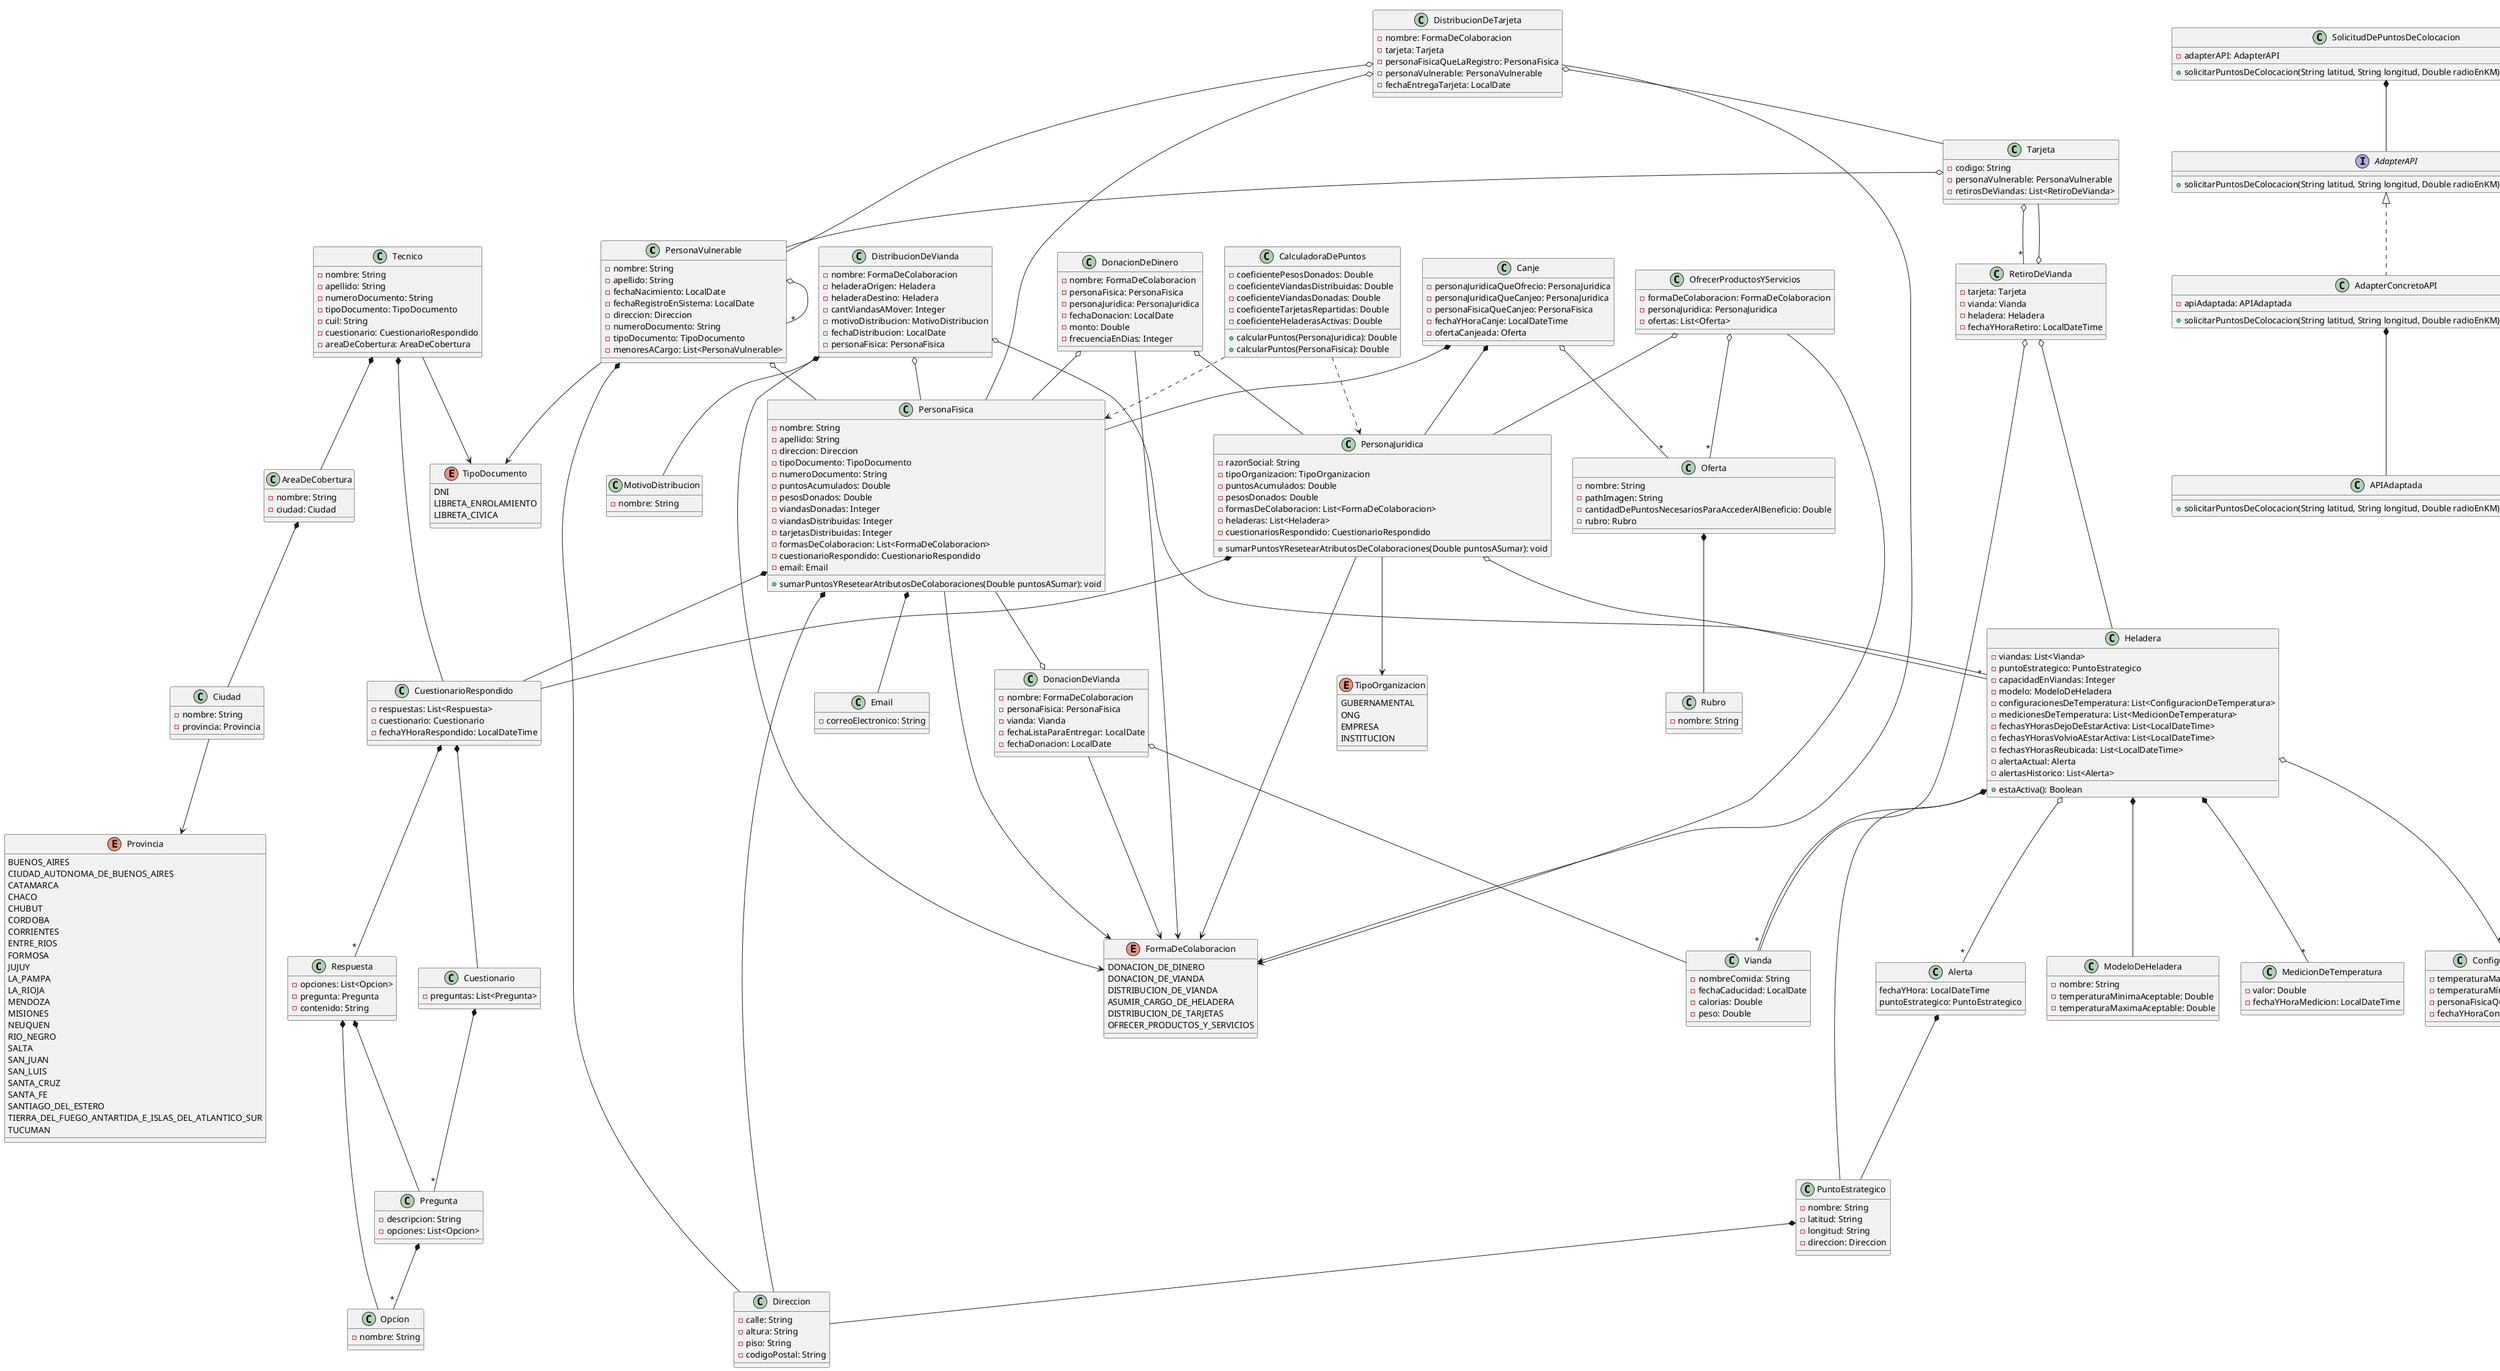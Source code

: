 @startuml

PersonaVulnerable --> TipoDocumento
Heladera *-- PuntoEstrategico
PuntoEstrategico *-- Direccion
Heladera o-- "*" Vianda
DonacionDeVianda o-- Vianda
PersonaFisica --o DonacionDeVianda
PersonaJuridica o-- "*" Heladera

PersonaFisica --> FormaDeColaboracion
PersonaJuridica --> FormaDeColaboracion
DonacionDeDinero --> FormaDeColaboracion
DistribucionDeVianda --> FormaDeColaboracion
DonacionDeVianda --> FormaDeColaboracion

PersonaFisica *-- CuestionarioRespondido
PersonaJuridica *-- CuestionarioRespondido
CuestionarioRespondido *-- Cuestionario
CuestionarioRespondido *-- "*" Respuesta
Cuestionario *-- "*" Pregunta
Respuesta *-- Pregunta
Respuesta *-- Opcion
Pregunta *-- "*" Opcion

PersonaFisica *-- Direccion

PersonaVulnerable *-- Direccion
PersonaVulnerable o-- "*" PersonaVulnerable

DonacionDeDinero o-- PersonaFisica
DonacionDeDinero o-- PersonaJuridica

DistribucionDeVianda o-- Heladera
DistribucionDeVianda *-- MotivoDistribucion
DistribucionDeVianda o-- PersonaFisica

PersonaJuridica --> TipoOrganizacion

PersonaFisica *-- Email

class PersonaFisica {
 -nombre: String
 -apellido: String
 -direccion: Direccion
 -tipoDocumento: TipoDocumento
 -numeroDocumento: String
 -puntosAcumulados: Double
 -pesosDonados: Double
 -viandasDonadas: Integer
 -viandasDistribuidas: Integer
 -tarjetasDistribuidas: Integer
 -formasDeColaboracion: List<FormaDeColaboracion>
 -cuestionarioRespondido: CuestionarioRespondido
 -email: Email
 +sumarPuntosYResetearAtributosDeColaboraciones(Double puntosASumar): void
}

class PersonaJuridica {
 -razonSocial: String
 -tipoOrganizacion: TipoOrganizacion
 -puntosAcumulados: Double
 -pesosDonados: Double
 -formasDeColaboracion: List<FormaDeColaboracion>
 -heladeras: List<Heladera>
 -cuestionariosRespondido: CuestionarioRespondido
 +sumarPuntosYResetearAtributosDeColaboraciones(Double puntosASumar): void
}

enum TipoOrganizacion {
 GUBERNAMENTAL
 ONG
 EMPRESA
 INSTITUCION
}

enum FormaDeColaboracion {
 DONACION_DE_DINERO
 DONACION_DE_VIANDA
 DISTRIBUCION_DE_VIANDA
 ASUMIR_CARGO_DE_HELADERA
 DISTRIBUCION_DE_TARJETAS
 OFRECER_PRODUCTOS_Y_SERVICIOS
}

class CuestionarioRespondido {
 -respuestas: List<Respuesta>
 -cuestionario: Cuestionario
 -fechaYHoraRespondido: LocalDateTime
}

class Cuestionario{
 -preguntas: List<Pregunta>
}

class Respuesta{
 -opciones: List<Opcion>
 -pregunta: Pregunta
 -contenido: String
}

class Pregunta{
 -descripcion: String
 -opciones: List<Opcion>
}

class Opcion{
 -nombre: String
}

class Email {
 -correoElectronico: String
}

class DonacionDeDinero{
 -nombre: FormaDeColaboracion
 -personaFisica: PersonaFisica
 -personaJuridica: PersonaJuridica
 -fechaDonacion: LocalDate
 -monto: Double
 -frecuenciaEnDias: Integer
}

class DistribucionDeVianda{
 -nombre: FormaDeColaboracion
 -heladeraOrigen: Heladera
 -heladeraDestino: Heladera
 -cantViandasAMover: Integer
 -motivoDistribucion: MotivoDistribucion
 -fechaDistribucion: LocalDate
 -personaFisica: PersonaFisica
}

class MotivoDistribucion{
 -nombre: String
}

class PersonaVulnerable {
 -nombre: String
 -apellido: String
 -fechaNacimiento: LocalDate
 -fechaRegistroEnSistema: LocalDate
 -direccion: Direccion
 -numeroDocumento: String
 -tipoDocumento: TipoDocumento
 -menoresACargo: List<PersonaVulnerable>
}

enum TipoDocumento{
 DNI
 LIBRETA_ENROLAMIENTO
 LIBRETA_CIVICA
}

class Direccion{
 -calle: String
 -altura: String
 -piso: String
 -codigoPostal: String
}

Heladera *-- ModeloDeHeladera
Heladera *-- "*" MedicionDeTemperatura
Heladera o-- "*" ConfiguracionDeTemperatura
Heladera o-- "*" Alerta
Alerta *-- PuntoEstrategico

class Heladera {
 -viandas: List<Vianda>
 -puntoEstrategico: PuntoEstrategico
 -capacidadEnViandas: Integer
 -modelo: ModeloDeHeladera
 -configuracionesDeTemperatura: List<ConfiguracionDeTemperatura>
 -medicionesDeTemperatura: List<MedicionDeTemperatura>
 -fechasYHorasDejoDeEstarActiva: List<LocalDateTime>
 -fechasYHorasVolvioAEstarActiva: List<LocalDateTime>
 -fechasYHorasReubicada: List<LocalDateTime>
 -alertaActual: Alerta
 -alertasHistorico: List<Alerta>
 +estaActiva(): Boolean
}

class PuntoEstrategico {
 -nombre: String
 -latitud: String
 -longitud: String
 -direccion: Direccion
}

class DonacionDeVianda {
 -nombre: FormaDeColaboracion
 -personaFisica: PersonaFisica
 -vianda: Vianda
 -fechaListaParaEntregar: LocalDate
 -fechaDonacion: LocalDate
}

class Vianda {
 -nombreComida: String
 -fechaCaducidad: LocalDate
 -calorias: Double
 -peso: Double
}

DistribucionDeTarjeta --> FormaDeColaboracion
DistribucionDeTarjeta o-- Tarjeta
DistribucionDeTarjeta o-- PersonaFisica
DistribucionDeTarjeta o-- PersonaVulnerable
PersonaVulnerable o-- PersonaFisica

class DistribucionDeTarjeta {
 -nombre: FormaDeColaboracion
 -tarjeta: Tarjeta
 -personaFisicaQueLaRegistro: PersonaFisica
 -personaVulnerable: PersonaVulnerable
 -fechaEntregaTarjeta: LocalDate
}


Tarjeta o-- PersonaVulnerable
Tarjeta o-- "*" RetiroDeVianda

class Tarjeta {
 -codigo: String
 -personaVulnerable: PersonaVulnerable
 -retirosDeViandas: List<RetiroDeVianda>
}

RetiroDeVianda o-- Tarjeta
RetiroDeVianda o-- Vianda
RetiroDeVianda o-- Heladera

class RetiroDeVianda {
 -tarjeta: Tarjeta
 -vianda: Vianda
 -heladera: Heladera
 -fechaYHoraRetiro: LocalDateTime
}

class ConfiguracionDeTemperatura {
 -temperaturaMaximaConfigurada: Double
 -temperaturaMínimaConfigurada: Double
 -personaFisicaQueLaConfiguro: PersonaFisica
 -fechaYHoraConfiguracion: LocalDateTime
}

class ModeloDeHeladera{
 -nombre: String
 -temperaturaMinimaAceptable: Double
 -temperaturaMaximaAceptable: Double
}

class MedicionDeTemperatura{
 -valor: Double
 -fechaYHoraMedicion: LocalDateTime
}

class Alerta{
    fechaYHora: LocalDateTime
    puntoEstrategico: PuntoEstrategico
}

Tecnico --> TipoDocumento
Tecnico *-- CuestionarioRespondido
Tecnico *-- AreaDeCobertura
AreaDeCobertura *-- Ciudad
Ciudad --> Provincia

class Tecnico{
 -nombre: String
 -apellido: String
 -numeroDocumento: String
 -tipoDocumento: TipoDocumento
 -cuil: String
 -cuestionario: CuestionarioRespondido
 -areaDeCobertura: AreaDeCobertura
}

class AreaDeCobertura{
 -nombre: String
 -ciudad: Ciudad
}

class Ciudad {
 -nombre: String
 -provincia: Provincia
}

SolicitudDePuntosDeColocacion *-- AdapterAPI
AdapterAPI <|.. AdapterConcretoAPI
AdapterConcretoAPI *-- APIAdaptada

class SolicitudDePuntosDeColocacion{
 -adapterAPI: AdapterAPI
 +solicitarPuntosDeColocacion(String latitud, String longitud, Double radioEnKM): List<PuntoEstrategico>
}

interface AdapterAPI{
 +solicitarPuntosDeColocacion(String latitud, String longitud, Double radioEnKM): List<PuntoEstrategico>
}

class AdapterConcretoAPI{
 -apiAdaptada: APIAdaptada
 +solicitarPuntosDeColocacion(String latitud, String longitud, Double radioEnKM): List<PuntoEstrategico>
}

class APIAdaptada{
 +solicitarPuntosDeColocacion(String latitud, String longitud, Double radioEnKM): List<PuntoEstrategico>
}

CalculadoraDePuntos ..> PersonaJuridica
CalculadoraDePuntos ..> PersonaFisica

class CalculadoraDePuntos{
 -coeficientePesosDonados: Double
 -coeficienteViandasDistribuidas: Double
 -coeficienteViandasDonadas: Double
 -coeficienteTarjetasRepartidas: Double
 -coeficienteHeladerasActivas: Double
 +calcularPuntos(PersonaJuridica): Double
 +calcularPuntos(PersonaFisica): Double
}

OfrecerProductosYServicios --> FormaDeColaboracion
OfrecerProductosYServicios o-- PersonaJuridica
OfrecerProductosYServicios o-- "*" Oferta
Oferta *-- Rubro
Canje *-- PersonaJuridica
Canje *-- PersonaFisica
Canje o-- "*" Oferta

class OfrecerProductosYServicios{
 -formaDeColaboracion: FormaDeColaboracion
 -personaJuridica: PersonaJuridica
 -ofertas: List<Oferta>
}

class Oferta{
 -nombre: String
 -pathImagen: String
 -cantidadDePuntosNecesariosParaAccederAlBeneficio: Double
 -rubro: Rubro
}

class Rubro{
 -nombre: String
}

class Canje{
 -personaJuridicaQueOfrecio: PersonaJuridica
 -personaJuridicaQueCanjeo: PersonaJuridica
 -personaFisicaQueCanjeo: PersonaFisica
 -fechaYHoraCanje: LocalDateTime
 -ofertaCanjeada: Oferta
}

Instanciador ..> Lector
Instanciador ..> Notificador
Instanciador ..> Conversor

class Lector{
 +leerCSV(String pathArchivo): List<String[]>
}

class Instanciador{
 +instanciarContenidoDelCSV(Lector lector, String rutaArchivo, Notificador notificador, Conversor conversor): void
 +instanciarDonacionDeDinero(String[] lineaLeida,PersonaFisica personaFisica,Conversor conversor): void
 +instanciarDonacionDeVianda(String[] lineaLeida,PersonaFisica personaFisica,Conversor conversor): void
 +instanciarDistribucionDeVianda(String[] lineaLeida,PersonaFisica personaFisica,Conversor conversor): void
 +instanciarDistribucionDeTarjeta(String[] lineaLeida,PersonaFisica personaFisica,Conversor conversor): void
 +instanciarPersonaFisica(String[] lineaLeida, Conversor conversor): PersonaFisica
}

class Conversor{
 +convertirStringATipoDocumento(String stringTipoDocumentoLeido): TipoDocumento
 +convertirStringAFormaDeColaboracion(String stringFormaDeColaboracionLeida): FormaDeColaboracion
 +convertirStringALocalDate(String fecha): LocalDate
}

class Mensaje{
 -asunto: String
 -cuerpo: String
 -fechaYHoraDeEnvio: LocalDateTime
}

AdapterNotificador ..> Mensaje
Notificador *-- AdapterNotificador
AdapterNotificador <|.. AdapterConcretoApacheEmail
AdapterConcretoApacheEmail *-- ApacheEmail

class Notificador{
 -adapterNotificador: AdapterNotificador
 +notificar(Mensaje mensaje, String receptor): void
}

interface AdapterNotificador{
 +notificar(Mensaje mensaje, String receptor): void
}

class AdapterConcretoApacheEmail{
 +notificar(Mensaje mensaje, String receptor): void
}

class ApacheEmail{
 +notificar(Mensaje mensaje, String receptor): void
}

enum Provincia {
    BUENOS_AIRES
    CIUDAD_AUTONOMA_DE_BUENOS_AIRES
    CATAMARCA
    CHACO
    CHUBUT
    CORDOBA
    CORRIENTES
    ENTRE_RIOS
    FORMOSA
    JUJUY
    LA_PAMPA
    LA_RIOJA
    MENDOZA
    MISIONES
    NEUQUEN
    RIO_NEGRO
    SALTA
    SAN_JUAN
    SAN_LUIS
    SANTA_CRUZ
    SANTA_FE
    SANTIAGO_DEL_ESTERO
    TIERRA_DEL_FUEGO_ANTARTIDA_E_ISLAS_DEL_ATLANTICO_SUR
    TUCUMAN
}

@enduml
